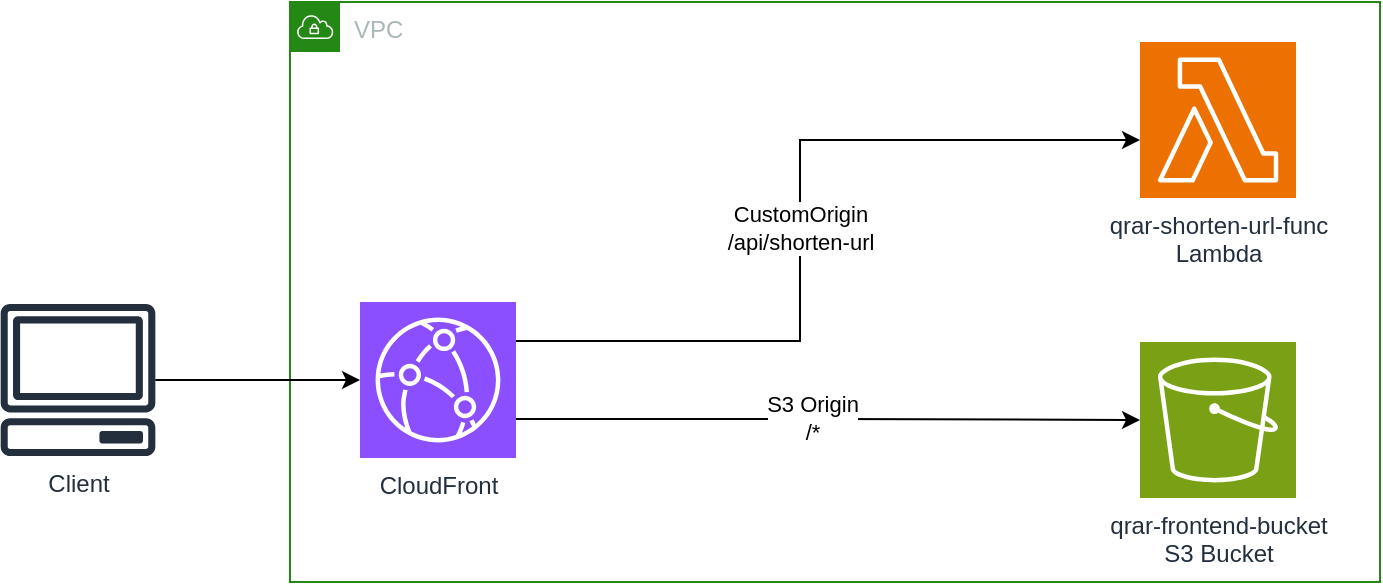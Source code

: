 <mxfile version="22.0.4" type="device">
  <diagram name="Page-1" id="dcC59069Ga72Bv8PBFjT">
    <mxGraphModel dx="2074" dy="1160" grid="1" gridSize="10" guides="1" tooltips="1" connect="1" arrows="1" fold="1" page="1" pageScale="1" pageWidth="850" pageHeight="1100" math="0" shadow="0">
      <root>
        <mxCell id="0" />
        <mxCell id="1" parent="0" />
        <mxCell id="a_cL5LPK8CZzJPoiYrA7-6" value="VPC" style="points=[[0,0],[0.25,0],[0.5,0],[0.75,0],[1,0],[1,0.25],[1,0.5],[1,0.75],[1,1],[0.75,1],[0.5,1],[0.25,1],[0,1],[0,0.75],[0,0.5],[0,0.25]];outlineConnect=0;gradientColor=none;html=1;whiteSpace=wrap;fontSize=12;fontStyle=0;container=1;pointerEvents=0;collapsible=0;recursiveResize=0;shape=mxgraph.aws4.group;grIcon=mxgraph.aws4.group_vpc;strokeColor=#248814;fillColor=none;verticalAlign=top;align=left;spacingLeft=30;fontColor=#AAB7B8;dashed=0;" parent="1" vertex="1">
          <mxGeometry x="295" y="110" width="545" height="290" as="geometry" />
        </mxCell>
        <mxCell id="a_cL5LPK8CZzJPoiYrA7-2" value="CloudFront" style="sketch=0;points=[[0,0,0],[0.25,0,0],[0.5,0,0],[0.75,0,0],[1,0,0],[0,1,0],[0.25,1,0],[0.5,1,0],[0.75,1,0],[1,1,0],[0,0.25,0],[0,0.5,0],[0,0.75,0],[1,0.25,0],[1,0.5,0],[1,0.75,0]];outlineConnect=0;fontColor=#232F3E;fillColor=#8C4FFF;strokeColor=#ffffff;dashed=0;verticalLabelPosition=bottom;verticalAlign=top;align=center;html=1;fontSize=12;fontStyle=0;aspect=fixed;shape=mxgraph.aws4.resourceIcon;resIcon=mxgraph.aws4.cloudfront;" parent="a_cL5LPK8CZzJPoiYrA7-6" vertex="1">
          <mxGeometry x="35" y="150" width="78" height="78" as="geometry" />
        </mxCell>
        <mxCell id="a_cL5LPK8CZzJPoiYrA7-5" value="qrar-shorten-url-func&lt;br&gt;Lambda" style="sketch=0;points=[[0,0,0],[0.25,0,0],[0.5,0,0],[0.75,0,0],[1,0,0],[0,1,0],[0.25,1,0],[0.5,1,0],[0.75,1,0],[1,1,0],[0,0.25,0],[0,0.5,0],[0,0.75,0],[1,0.25,0],[1,0.5,0],[1,0.75,0]];outlineConnect=0;fontColor=#232F3E;fillColor=#ED7100;strokeColor=#ffffff;dashed=0;verticalLabelPosition=bottom;verticalAlign=top;align=center;html=1;fontSize=12;fontStyle=0;aspect=fixed;shape=mxgraph.aws4.resourceIcon;resIcon=mxgraph.aws4.lambda;" parent="a_cL5LPK8CZzJPoiYrA7-6" vertex="1">
          <mxGeometry x="425" y="20" width="78" height="78" as="geometry" />
        </mxCell>
        <mxCell id="a_cL5LPK8CZzJPoiYrA7-3" value="qrar-frontend-bucket&lt;br&gt;S3 Bucket" style="sketch=0;points=[[0,0,0],[0.25,0,0],[0.5,0,0],[0.75,0,0],[1,0,0],[0,1,0],[0.25,1,0],[0.5,1,0],[0.75,1,0],[1,1,0],[0,0.25,0],[0,0.5,0],[0,0.75,0],[1,0.25,0],[1,0.5,0],[1,0.75,0]];outlineConnect=0;fontColor=#232F3E;fillColor=#7AA116;strokeColor=#ffffff;dashed=0;verticalLabelPosition=bottom;verticalAlign=top;align=center;html=1;fontSize=12;fontStyle=0;aspect=fixed;shape=mxgraph.aws4.resourceIcon;resIcon=mxgraph.aws4.s3;" parent="a_cL5LPK8CZzJPoiYrA7-6" vertex="1">
          <mxGeometry x="425" y="170" width="78" height="78" as="geometry" />
        </mxCell>
        <mxCell id="a_cL5LPK8CZzJPoiYrA7-10" style="edgeStyle=orthogonalEdgeStyle;rounded=0;orthogonalLoop=1;jettySize=auto;html=1;entryX=0;entryY=0.5;entryDx=0;entryDy=0;entryPerimeter=0;exitX=1;exitY=0.75;exitDx=0;exitDy=0;exitPerimeter=0;" parent="a_cL5LPK8CZzJPoiYrA7-6" source="a_cL5LPK8CZzJPoiYrA7-2" target="a_cL5LPK8CZzJPoiYrA7-3" edge="1">
          <mxGeometry relative="1" as="geometry" />
        </mxCell>
        <mxCell id="a_cL5LPK8CZzJPoiYrA7-27" value="/*" style="edgeLabel;html=1;align=center;verticalAlign=middle;resizable=0;points=[];" parent="a_cL5LPK8CZzJPoiYrA7-10" vertex="1" connectable="0">
          <mxGeometry x="-0.05" relative="1" as="geometry">
            <mxPoint as="offset" />
          </mxGeometry>
        </mxCell>
        <mxCell id="owJEUBSOz4bVIqntEQ-a-1" value="S3 Origin&lt;br&gt;/*" style="edgeLabel;html=1;align=center;verticalAlign=middle;resizable=0;points=[];" vertex="1" connectable="0" parent="a_cL5LPK8CZzJPoiYrA7-10">
          <mxGeometry x="-0.054" y="1" relative="1" as="geometry">
            <mxPoint as="offset" />
          </mxGeometry>
        </mxCell>
        <mxCell id="a_cL5LPK8CZzJPoiYrA7-12" style="edgeStyle=orthogonalEdgeStyle;rounded=0;orthogonalLoop=1;jettySize=auto;html=1;exitX=1;exitY=0.25;exitDx=0;exitDy=0;exitPerimeter=0;" parent="a_cL5LPK8CZzJPoiYrA7-6" source="a_cL5LPK8CZzJPoiYrA7-2" target="a_cL5LPK8CZzJPoiYrA7-5" edge="1">
          <mxGeometry relative="1" as="geometry">
            <mxPoint x="273" y="69" as="sourcePoint" />
            <Array as="points">
              <mxPoint x="255" y="170" />
              <mxPoint x="255" y="69" />
            </Array>
          </mxGeometry>
        </mxCell>
        <mxCell id="a_cL5LPK8CZzJPoiYrA7-25" value="CustomOrigin&lt;br&gt;/api/shorten-url" style="edgeLabel;html=1;align=center;verticalAlign=middle;resizable=0;points=[];" parent="a_cL5LPK8CZzJPoiYrA7-12" vertex="1" connectable="0">
          <mxGeometry x="-0.035" relative="1" as="geometry">
            <mxPoint as="offset" />
          </mxGeometry>
        </mxCell>
        <mxCell id="a_cL5LPK8CZzJPoiYrA7-21" value="Client" style="sketch=0;outlineConnect=0;fontColor=#232F3E;gradientColor=none;fillColor=#232F3D;strokeColor=none;dashed=0;verticalLabelPosition=bottom;verticalAlign=top;align=center;html=1;fontSize=12;fontStyle=0;aspect=fixed;pointerEvents=1;shape=mxgraph.aws4.client;" parent="1" vertex="1">
          <mxGeometry x="150" y="261" width="78" height="76" as="geometry" />
        </mxCell>
        <mxCell id="a_cL5LPK8CZzJPoiYrA7-22" style="edgeStyle=orthogonalEdgeStyle;rounded=0;orthogonalLoop=1;jettySize=auto;html=1;entryX=0;entryY=0.5;entryDx=0;entryDy=0;entryPerimeter=0;" parent="1" source="a_cL5LPK8CZzJPoiYrA7-21" target="a_cL5LPK8CZzJPoiYrA7-2" edge="1">
          <mxGeometry relative="1" as="geometry" />
        </mxCell>
      </root>
    </mxGraphModel>
  </diagram>
</mxfile>
